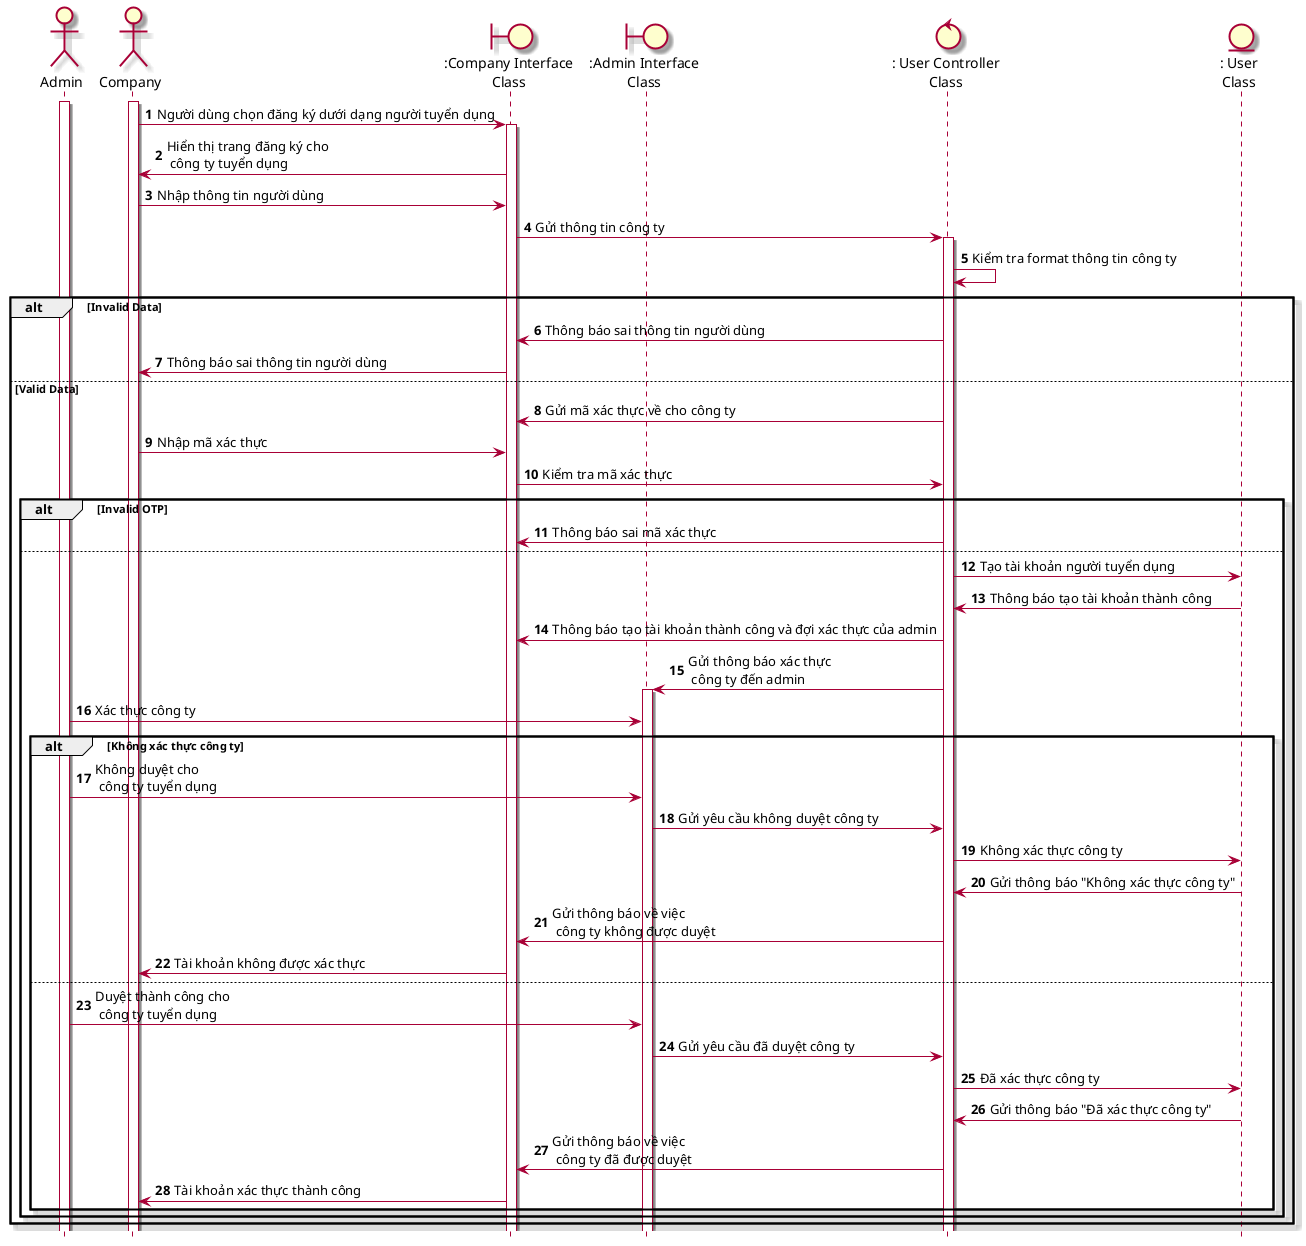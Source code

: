 @startuml SeqDangKycompany
skin rose
hide footbox
actor admin as "Admin"
actor company as "Company"
boundary ":Company Interface\nClass" as companyInterface
boundary ":Admin Interface\nClass" as adminInteface
control ": User Controller\nClass" as userController
entity User as ": User\nClass" 
autonumber
company++
admin++
company -> companyInterface++ : Người dùng chọn đăng ký dưới dạng người tuyển dụng 
companyInterface -> company : Hiển thị trang đăng ký cho\n công ty tuyển dụng
company -> companyInterface: Nhập thông tin người dùng
companyInterface -> userController++: Gửi thông tin công ty
userController -> userController: Kiểm tra format thông tin công ty

alt Invalid Data
    userController ->companyInterface: Thông báo sai thông tin người dùng
    companyInterface ->company: Thông báo sai thông tin người dùng
else Valid Data
    userController -> companyInterface: Gửi mã xác thực về cho công ty
    company -> companyInterface: Nhập mã xác thực 
    companyInterface -> userController: Kiểm tra mã xác thực
    alt Invalid OTP
        userController -> companyInterface : Thông báo sai mã xác thực  
    else
        userController -> User: Tạo tài khoản người tuyển dụng
        User -> userController: Thông báo tạo tài khoản thành công
        userController -> companyInterface: Thông báo tạo tài khoản thành công và đợi xác thực của admin 
        userController -> adminInteface++: Gửi thông báo xác thực\n công ty đến admin
        admin -> adminInteface: Xác thực công ty
        alt Không xác thực công ty
        admin -> adminInteface: Không duyệt cho\n công ty tuyển dụng
        adminInteface -> userController: Gửi yêu cầu không duyệt công ty
        userController -> User: Không xác thực công ty
        User -> userController: Gửi thông báo "Không xác thực công ty"
        userController -> companyInterface: Gửi thông báo về việc\n công ty không được duyệt
        companyInterface -> company: Tài khoản không được xác thực

        else
        admin -> adminInteface: Duyệt thành công cho\n công ty tuyển dụng
         adminInteface -> userController: Gửi yêu cầu đã duyệt công ty
        userController -> User: Đã xác thực công ty
        User -> userController: Gửi thông báo "Đã xác thực công ty"
        userController -> companyInterface: Gửi thông báo về việc\n công ty đã được duyệt  
        companyInterface -> company: Tài khoản xác thực thành công

        end
    end
end
@enduml